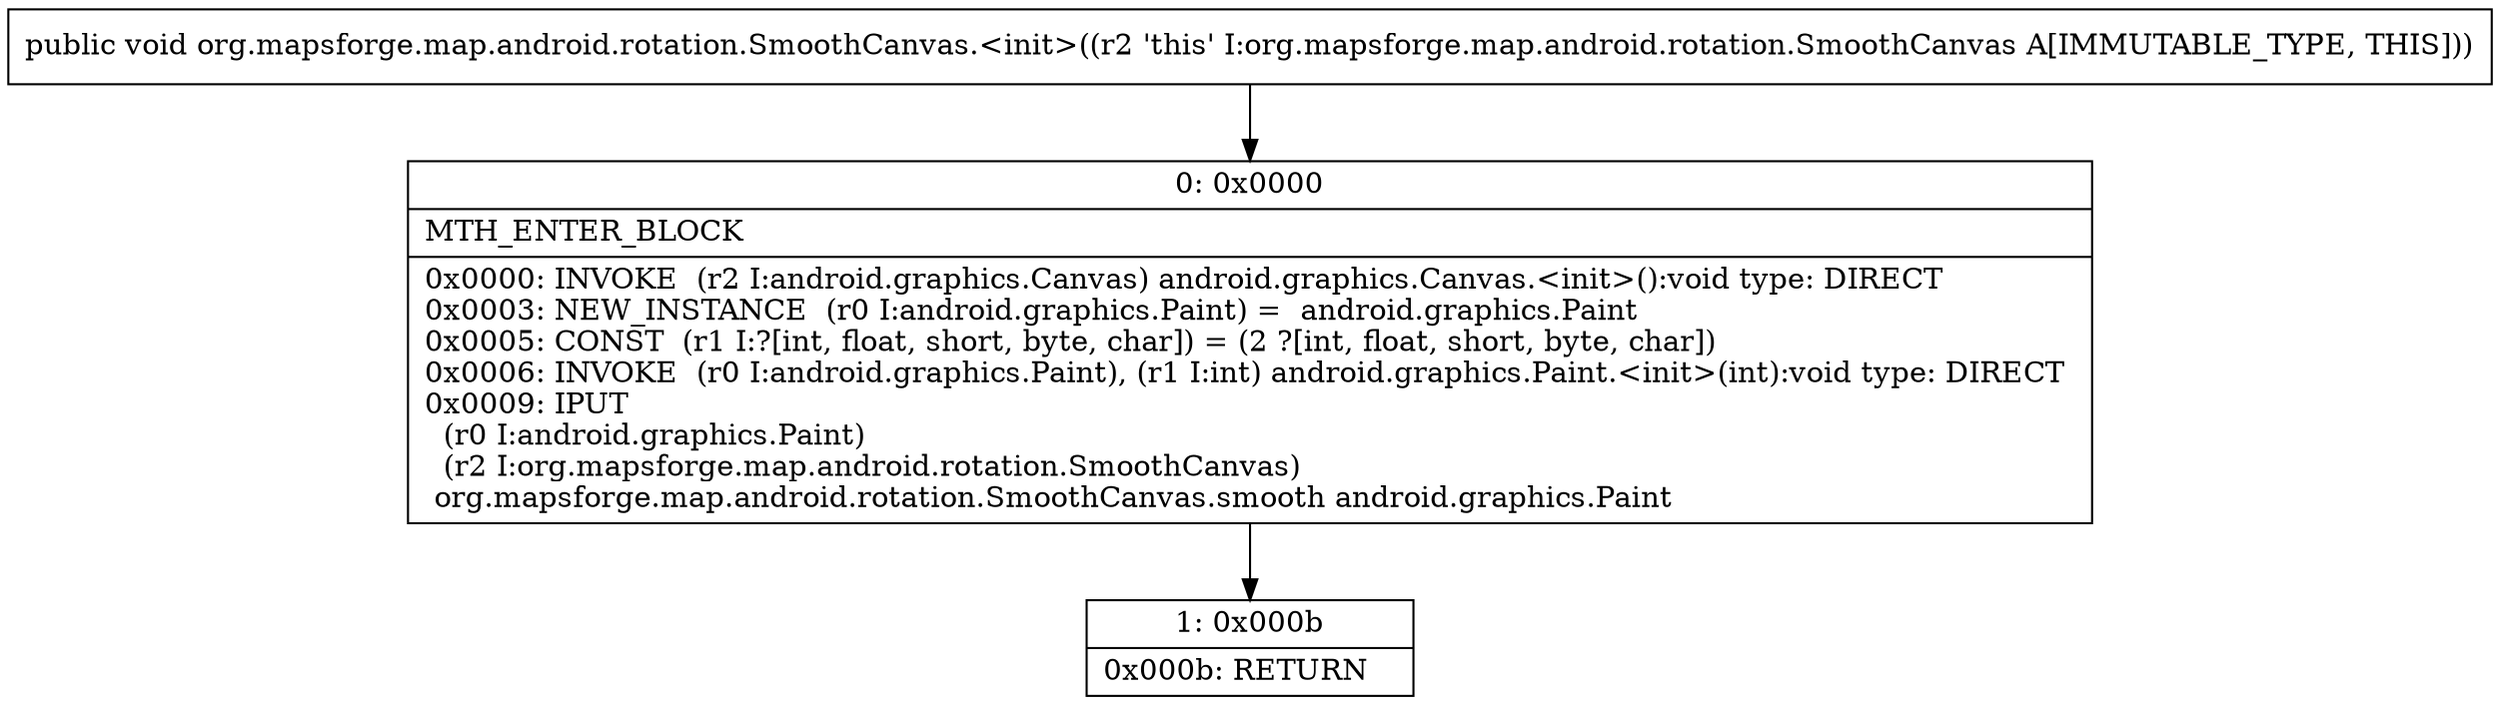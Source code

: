 digraph "CFG fororg.mapsforge.map.android.rotation.SmoothCanvas.\<init\>()V" {
Node_0 [shape=record,label="{0\:\ 0x0000|MTH_ENTER_BLOCK\l|0x0000: INVOKE  (r2 I:android.graphics.Canvas) android.graphics.Canvas.\<init\>():void type: DIRECT \l0x0003: NEW_INSTANCE  (r0 I:android.graphics.Paint) =  android.graphics.Paint \l0x0005: CONST  (r1 I:?[int, float, short, byte, char]) = (2 ?[int, float, short, byte, char]) \l0x0006: INVOKE  (r0 I:android.graphics.Paint), (r1 I:int) android.graphics.Paint.\<init\>(int):void type: DIRECT \l0x0009: IPUT  \l  (r0 I:android.graphics.Paint)\l  (r2 I:org.mapsforge.map.android.rotation.SmoothCanvas)\l org.mapsforge.map.android.rotation.SmoothCanvas.smooth android.graphics.Paint \l}"];
Node_1 [shape=record,label="{1\:\ 0x000b|0x000b: RETURN   \l}"];
MethodNode[shape=record,label="{public void org.mapsforge.map.android.rotation.SmoothCanvas.\<init\>((r2 'this' I:org.mapsforge.map.android.rotation.SmoothCanvas A[IMMUTABLE_TYPE, THIS])) }"];
MethodNode -> Node_0;
Node_0 -> Node_1;
}

